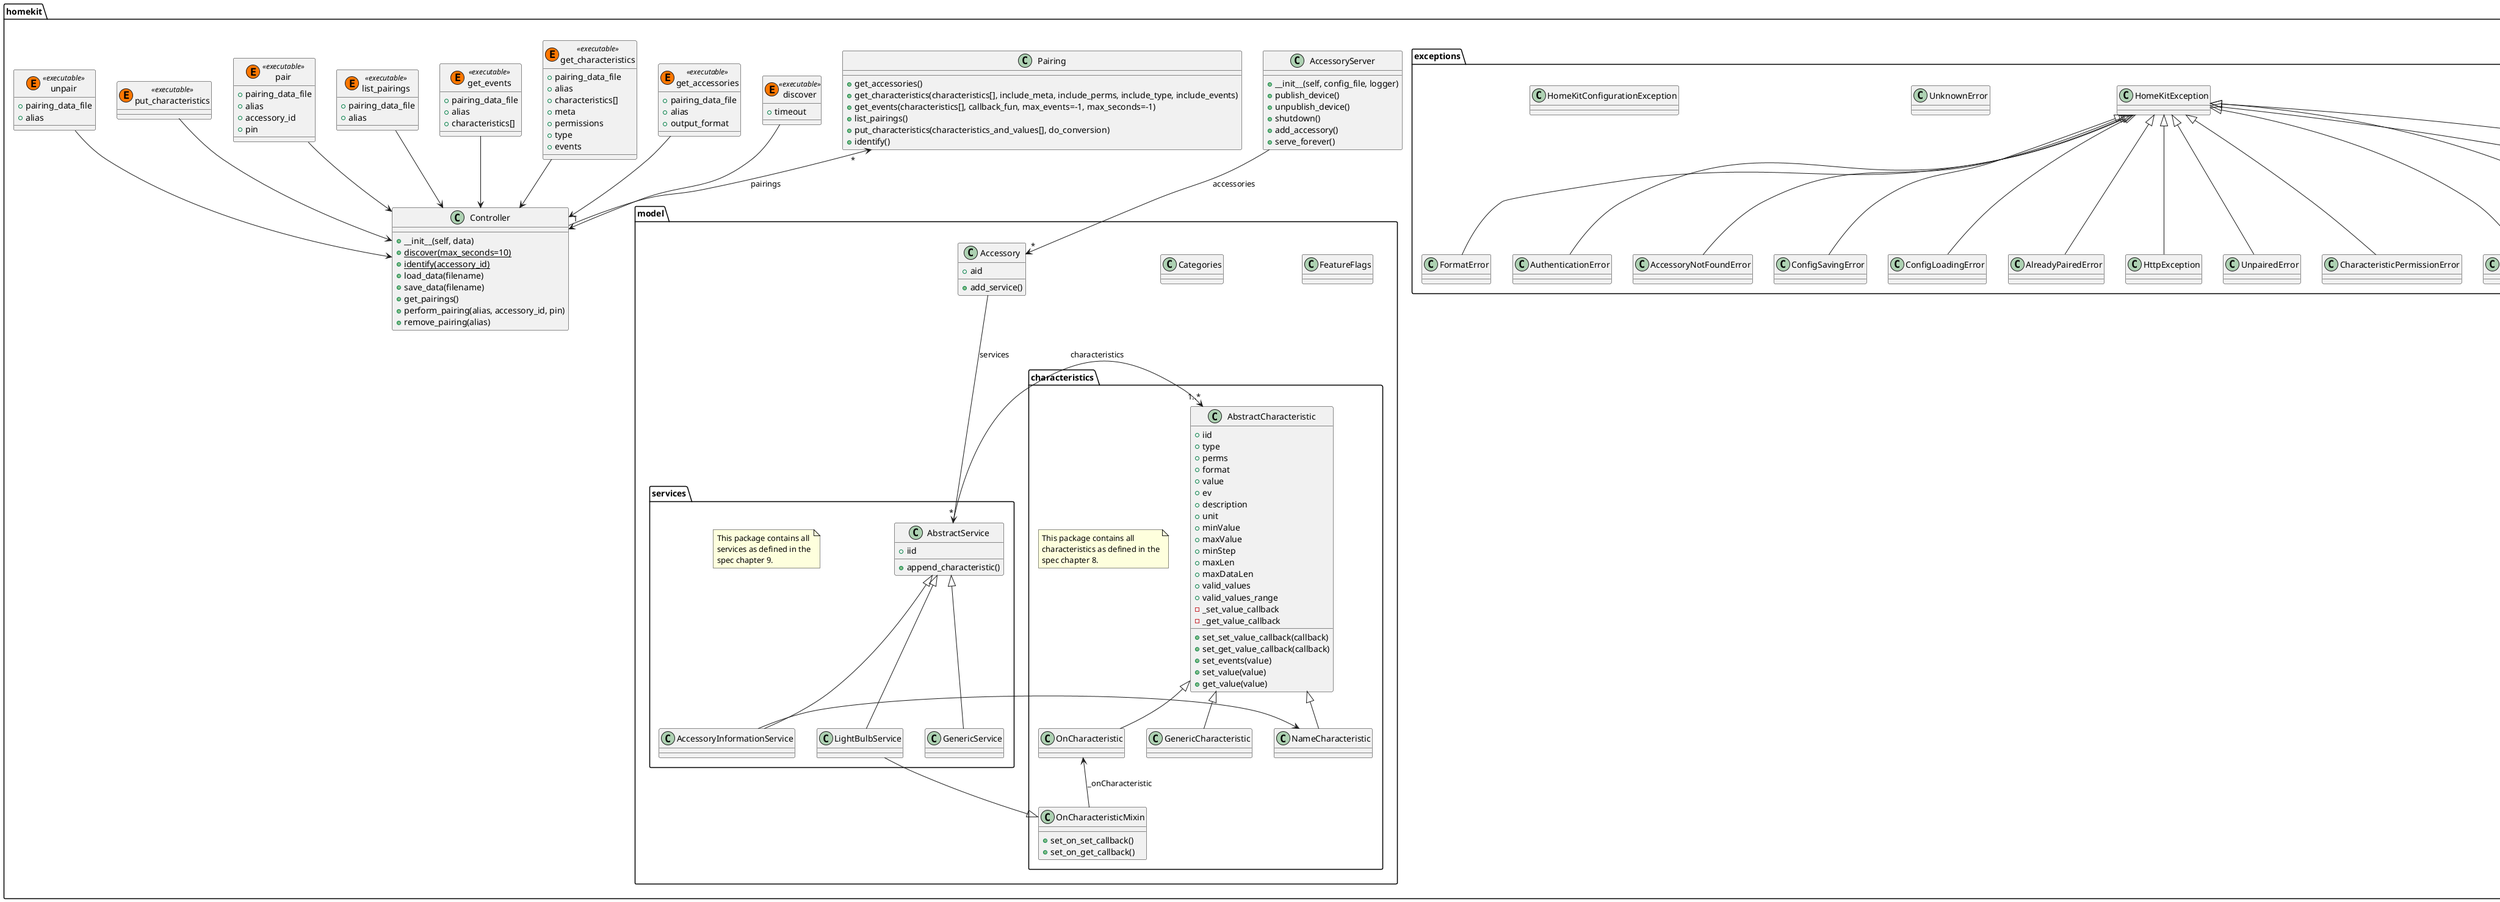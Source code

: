 @startuml

package homekit {
    class AccessoryServer {
        + __init__(self, config_file, logger)
        + publish_device()
        + unpublish_device()
        + shutdown()
        + add_accessory()
        + serve_forever()
    }
    package model {
        class FeatureFlags

        class Categories

        package services {
            note as n1
                This package contains all
                services as defined in the
                spec chapter 9.
            end note
            class AbstractService {
                + iid
                + append_characteristic()
            }


            class AccessoryInformationService {
            }

            class LightBulbService {
            }

            AccessoryInformationService -up-|> AbstractService
            LightBulbService -up-|> AbstractService
            GenericService -up-|> AbstractService
        }
        package characteristics {
            note as n2
                This package contains all
                characteristics as defined in the
                spec chapter 8.
            end note

            class AbstractCharacteristic {
                + iid
                + type
                + perms
                + format
                + value
                + ev
                + description
                + unit
                + minValue
                + maxValue
                + minStep
                + maxLen
                + maxDataLen
                + valid_values
                + valid_values_range
                - _set_value_callback
                - _get_value_callback
                + set_set_value_callback(callback)
                + set_get_value_callback(callback)
                + set_events(value)
                + set_value(value)
                + get_value(value)
            }

            class OnCharacteristicMixin {
                + set_on_set_callback()
                + set_on_get_callback()
            }

            OnCharacteristic -up-|> AbstractCharacteristic

            OnCharacteristicMixin -up-> OnCharacteristic : _onCharacteristic

            GenericCharacteristic -up-|> AbstractCharacteristic
            NameCharacteristic -up-|> AbstractCharacteristic
        }

        AccessoryInformationService --> NameCharacteristic
        LightBulbService -up-|> OnCharacteristicMixin

        class Accessory {
            + aid
            + add_service()
        }
    }

    AccessoryServer --> "*" Accessory : accessories
    AbstractService -right-> "1..*" AbstractCharacteristic : characteristics
    Accessory -down-> "*" AbstractService: services

    package exceptions {
        class HomeKitException
        FormatError -up-|> HomeKitException
        class AuthenticationError
        AuthenticationError -up-|> HomeKitException
        AccessoryNotFoundError -up-|> HomeKitException
        class UnknownError
        class ConfigSavingError
        ConfigSavingError -up-|> HomeKitException
        class ConfigLoadingError
        ConfigLoadingError -up-|> HomeKitException
        AlreadyPairedError -up-|> HomeKitException
        class HomeKitConfigurationException
        HttpException -up-|> HomeKitException
        ' IllegalDataError -up-|> HomeKitException
        UnpairedError -up-|> HomeKitException
        CharacteristicPermissionError -up-|> HomeKitException
        ConfigurationError -up-|> HomeKitException
        InvalidSignatureError -up-|> HomeKitException
        IncorrectPairingIdError -up-|> HomeKitException
        InvalidAuthTagError -up-|> HomeKitException
    }
}

class homekit.Pairing {
    + get_accessories()
    + get_characteristics(characteristics[], include_meta, include_perms, include_type, include_events)
    + get_events(characteristics[], callback_fun, max_events=-1, max_seconds=-1)
    + list_pairings()
    + put_characteristics(characteristics_and_values[], do_conversion)
    + identify()
}

class homekit.Controller {
    + __init__(self, data)
    + {static}discover(max_seconds=10)
    + {static}identify(accessory_id)
    + load_data(filename)
    + save_data(filename)
    + get_pairings()
    + perform_pairing(alias, accessory_id, pin)
    + remove_pairing(alias)
}



homekit.Pairing "*" <-down- "1" homekit.Controller : pairings


class homekit.discover <<(E,#FF7700) executable>> {
    + timeout
}

homekit.discover --> homekit.Controller

class homekit.get_accessories <<(E,#FF7700) executable>> {
    + pairing_data_file
    + alias
    + output_format
}

homekit.get_accessories --> homekit.Controller

class homekit.get_characteristics <<(E,#FF7700) executable>> {
    + pairing_data_file
    + alias
    + characteristics[]
    + meta
    + permissions
    + type
    + events
}

homekit.get_characteristics --> homekit.Controller

class homekit.get_events <<(E,#FF7700) executable>> {
    + pairing_data_file
    + alias
    + characteristics[]
}

homekit.get_events --> homekit.Controller

class homekit.list_pairings <<(E,#FF7700) executable>> {
    + pairing_data_file
    + alias
}

homekit.list_pairings--> homekit.Controller

class homekit.pair <<(E,#FF7700) executable>> {
    + pairing_data_file
    + alias
    + accessory_id
    + pin
}

homekit.pair--> homekit.Controller

class homekit.put_characteristics <<(E,#FF7700) executable>> {
}

homekit.put_characteristics--> homekit.Controller

class homekit.unpair <<(E,#FF7700) executable>> {
    + pairing_data_file
    + alias
}

homekit.unpair --> homekit.Controller


hide <<executable>> methods
hide <<executable>> circle

@enduml


class homekit.Session {
    + {static} create_from_pairing_data(data)
    + {static} create_from_file(file)
    + get(self, url)
    + put(self, url, body, content_type=HttpContentTypes.JSON)
    + post(self, url, body, content_type=HttpContentTypes.JSON)
    + get_from_pairing_data(self, key)
    + set_in_pairing_data(self, key, value)
}

    package exceptions {
        class AuthenticationError
        class HomeKitTypeException
        class AccessoryNotFoundError
        class UnknownError
        class ConfigSavingError
        class AlreadyPairedError
        class HomeKitConfigurationException
    }


    Note "Table 5-12 page 80" as N1
    homekit.HapStatusCodes .. N1

class homekit.TLV {
    + {static} encode_dict(data)
    + {static} decode_bytes(data)
}

class homekit.CharacteristicsTypes {
    + __getitem__(self, item)
    + get_short(self, uuid)
    + get_uuid(self, item_name)
}

class homekit.HapStatusCodes {
}

class homekit.Categories {
}
